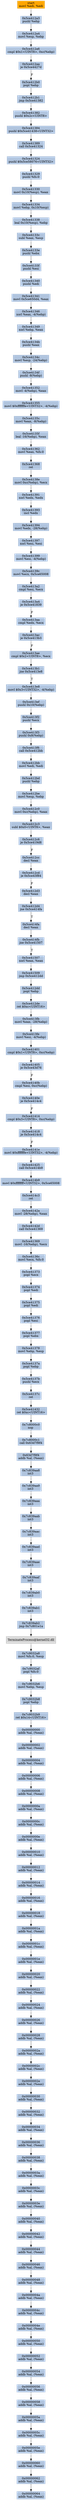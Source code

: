 digraph G {
node[shape=rectangle,style=filled,fillcolor=lightsteelblue,color=lightsteelblue]
bgcolor="transparent"
a0x5ce412a1movl_edi_edi[label="start\nmovl %edi, %edi",color="lightgrey",fillcolor="orange"];
a0x5ce412a3pushl_ebp[label="0x5ce412a3\npushl %ebp"];
a0x5ce412a4movl_esp_ebp[label="0x5ce412a4\nmovl %esp, %ebp"];
a0x5ce412a6cmpl_0x1UINT8_0xcebp_[label="0x5ce412a6\ncmpl $0x1<UINT8>, 0xc(%ebp)"];
a0x5ce412aaje_0x5ce4427d[label="0x5ce412aa\nje 0x5ce4427d"];
a0x5ce412b0popl_ebp[label="0x5ce412b0\npopl %ebp"];
a0x5ce412b1jmp_0x5ce41382[label="0x5ce412b1\njmp 0x5ce41382"];
a0x5ce41382pushl_0x2cUINT8[label="0x5ce41382\npushl $0x2c<UINT8>"];
a0x5ce41384pushl_0x5ce41438UINT32[label="0x5ce41384\npushl $0x5ce41438<UINT32>"];
a0x5ce41389call_0x5ce41324[label="0x5ce41389\ncall 0x5ce41324"];
a0x5ce41324pushl_0x5ce58076UINT32[label="0x5ce41324\npushl $0x5ce58076<UINT32>"];
a0x5ce41329pushl_fs_0[label="0x5ce41329\npushl %fs:0"];
a0x5ce41330movl_0x10esp__eax[label="0x5ce41330\nmovl 0x10(%esp), %eax"];
a0x5ce41334movl_ebp_0x10esp_[label="0x5ce41334\nmovl %ebp, 0x10(%esp)"];
a0x5ce41338leal_0x10esp__ebp[label="0x5ce41338\nleal 0x10(%esp), %ebp"];
a0x5ce4133csubl_eax_esp[label="0x5ce4133c\nsubl %eax, %esp"];
a0x5ce4133epushl_ebx[label="0x5ce4133e\npushl %ebx"];
a0x5ce4133fpushl_esi[label="0x5ce4133f\npushl %esi"];
a0x5ce41340pushl_edi[label="0x5ce41340\npushl %edi"];
a0x5ce41341movl_0x5ce650d4_eax[label="0x5ce41341\nmovl 0x5ce650d4, %eax"];
a0x5ce41346xorl_eax__4ebp_[label="0x5ce41346\nxorl %eax, -4(%ebp)"];
a0x5ce41349xorl_ebp_eax[label="0x5ce41349\nxorl %ebp, %eax"];
a0x5ce4134bpushl_eax[label="0x5ce4134b\npushl %eax"];
a0x5ce4134cmovl_esp__24ebp_[label="0x5ce4134c\nmovl %esp, -24(%ebp)"];
a0x5ce4134fpushl__8ebp_[label="0x5ce4134f\npushl -8(%ebp)"];
a0x5ce41352movl__4ebp__eax[label="0x5ce41352\nmovl -4(%ebp), %eax"];
a0x5ce41355movl_0xfffffffeUINT32__4ebp_[label="0x5ce41355\nmovl $0xfffffffe<UINT32>, -4(%ebp)"];
a0x5ce4135cmovl_eax__8ebp_[label="0x5ce4135c\nmovl %eax, -8(%ebp)"];
a0x5ce4135fleal__16ebp__eax[label="0x5ce4135f\nleal -16(%ebp), %eax"];
a0x5ce41362movl_eax_fs_0[label="0x5ce41362\nmovl %eax, %fs:0"];
a0x5ce41368ret[label="0x5ce41368\nret"];
a0x5ce4138emovl_0xcebp__ecx[label="0x5ce4138e\nmovl 0xc(%ebp), %ecx"];
a0x5ce41391xorl_edx_edx[label="0x5ce41391\nxorl %edx, %edx"];
a0x5ce41393incl_edx[label="0x5ce41393\nincl %edx"];
a0x5ce41394movl_edx__28ebp_[label="0x5ce41394\nmovl %edx, -28(%ebp)"];
a0x5ce41397xorl_esi_esi[label="0x5ce41397\nxorl %esi, %esi"];
a0x5ce41399movl_esi__4ebp_[label="0x5ce41399\nmovl %esi, -4(%ebp)"];
a0x5ce4139cmovl_ecx_0x5ce65008[label="0x5ce4139c\nmovl %ecx, 0x5ce65008"];
a0x5ce413a2cmpl_esi_ecx[label="0x5ce413a2\ncmpl %esi, %ecx"];
a0x5ce413a4je_0x5ce41839[label="0x5ce413a4\nje 0x5ce41839"];
a0x5ce413aacmpl_edx_ecx[label="0x5ce413aa\ncmpl %edx, %ecx"];
a0x5ce413acje_0x5ce413b3[label="0x5ce413ac\nje 0x5ce413b3"];
a0x5ce413aecmpl_0x2UINT8_ecx[label="0x5ce413ae\ncmpl $0x2<UINT8>, %ecx"];
a0x5ce413b1jne_0x5ce413e8[label="0x5ce413b1\njne 0x5ce413e8"];
a0x5ce413e8movl_0x3UINT32__4ebp_[label="0x5ce413e8\nmovl $0x3<UINT32>, -4(%ebp)"];
a0x5ce413efpushl_0x10ebp_[label="0x5ce413ef\npushl 0x10(%ebp)"];
a0x5ce413f2pushl_ecx[label="0x5ce413f2\npushl %ecx"];
a0x5ce413f3pushl_0x8ebp_[label="0x5ce413f3\npushl 0x8(%ebp)"];
a0x5ce413f6call_0x5ce412bb[label="0x5ce413f6\ncall 0x5ce412bb"];
a0x5ce412bbmovl_edi_edi[label="0x5ce412bb\nmovl %edi, %edi"];
a0x5ce412bdpushl_ebp[label="0x5ce412bd\npushl %ebp"];
a0x5ce412bemovl_esp_ebp[label="0x5ce412be\nmovl %esp, %ebp"];
a0x5ce412c0movl_0xcebp__eax[label="0x5ce412c0\nmovl 0xc(%ebp), %eax"];
a0x5ce412c3subl_0x0UINT8_eax[label="0x5ce412c3\nsubl $0x0<UINT8>, %eax"];
a0x5ce412c6je_0x5ce419d8[label="0x5ce412c6\nje 0x5ce419d8"];
a0x5ce412ccdecl_eax[label="0x5ce412cc\ndecl %eax"];
a0x5ce412cdje_0x5ce43f84[label="0x5ce412cd\nje 0x5ce43f84"];
a0x5ce412d3decl_eax[label="0x5ce412d3\ndecl %eax"];
a0x5ce412d4jne_0x5ce414fa[label="0x5ce412d4\njne 0x5ce414fa"];
a0x5ce414fadecl_eax[label="0x5ce414fa\ndecl %eax"];
a0x5ce414fbjne_0x5ce41507[label="0x5ce414fb\njne 0x5ce41507"];
a0x5ce41507xorl_eax_eax[label="0x5ce41507\nxorl %eax, %eax"];
a0x5ce41509jmp_0x5ce412dd[label="0x5ce41509\njmp 0x5ce412dd"];
a0x5ce412ddpopl_ebp[label="0x5ce412dd\npopl %ebp"];
a0x5ce412deret_0xcUINT16[label="0x5ce412de\nret $0xc<UINT16>"];
a0x5ce413fbmovl_eax__28ebp_[label="0x5ce413fb\nmovl %eax, -28(%ebp)"];
a0x5ce413femovl_esi__4ebp_[label="0x5ce413fe\nmovl %esi, -4(%ebp)"];
a0x5ce41401cmpl_0x1UINT8_0xcebp_[label="0x5ce41401\ncmpl $0x1<UINT8>, 0xc(%ebp)"];
a0x5ce41405je_0x5ce43d76[label="0x5ce41405\nje 0x5ce43d76"];
a0x5ce4140bcmpl_esi_0xcebp_[label="0x5ce4140b\ncmpl %esi, 0xc(%ebp)"];
a0x5ce4140eje_0x5ce414c4[label="0x5ce4140e\nje 0x5ce414c4"];
a0x5ce41414cmpl_0x3UINT8_0xcebp_[label="0x5ce41414\ncmpl $0x3<UINT8>, 0xc(%ebp)"];
a0x5ce41418je_0x5ce414c4[label="0x5ce41418\nje 0x5ce414c4"];
a0x5ce4141emovl_0xfffffffeUINT32__4ebp_[label="0x5ce4141e\nmovl $0xfffffffe<UINT32>, -4(%ebp)"];
a0x5ce41425call_0x5ce414b9[label="0x5ce41425\ncall 0x5ce414b9"];
a0x5ce414b9movl_0xffffffffUINT32_0x5ce65008[label="0x5ce414b9\nmovl $0xffffffff<UINT32>, 0x5ce65008"];
a0x5ce414c3ret[label="0x5ce414c3\nret"];
a0x5ce4142amovl__28ebp__eax[label="0x5ce4142a\nmovl -28(%ebp), %eax"];
a0x5ce4142dcall_0x5ce41369[label="0x5ce4142d\ncall 0x5ce41369"];
a0x5ce41369movl__16ebp__ecx[label="0x5ce41369\nmovl -16(%ebp), %ecx"];
a0x5ce4136cmovl_ecx_fs_0[label="0x5ce4136c\nmovl %ecx, %fs:0"];
a0x5ce41373popl_ecx[label="0x5ce41373\npopl %ecx"];
a0x5ce41374popl_edi[label="0x5ce41374\npopl %edi"];
a0x5ce41375popl_edi[label="0x5ce41375\npopl %edi"];
a0x5ce41376popl_esi[label="0x5ce41376\npopl %esi"];
a0x5ce41377popl_ebx[label="0x5ce41377\npopl %ebx"];
a0x5ce41378movl_ebp_esp[label="0x5ce41378\nmovl %ebp, %esp"];
a0x5ce4137apopl_ebp[label="0x5ce4137a\npopl %ebp"];
a0x5ce4137bpushl_ecx[label="0x5ce4137b\npushl %ecx"];
a0x5ce4137cret[label="0x5ce4137c\nret"];
a0x5ce41432ret_0xcUINT16[label="0x5ce41432\nret $0xc<UINT16>"];
a0x7c8000c0nop_[label="0x7c8000c0\nnop "];
a0x7c8000c1call_0x63d7f9f4[label="0x7c8000c1\ncall 0x63d7f9f4"];
a0x63d7f9f4addb_al_eax_[label="0x63d7f9f4\naddb %al, (%eax)"];
a0x7c839aa8int3_[label="0x7c839aa8\nint3 "];
a0x7c839aa9int3_[label="0x7c839aa9\nint3 "];
a0x7c839aaaint3_[label="0x7c839aaa\nint3 "];
a0x7c839aabint3_[label="0x7c839aab\nint3 "];
a0x7c839aacint3_[label="0x7c839aac\nint3 "];
a0x7c839aadint3_[label="0x7c839aad\nint3 "];
a0x7c839aaeint3_[label="0x7c839aae\nint3 "];
a0x7c839aafint3_[label="0x7c839aaf\nint3 "];
a0x7c839ab0int3_[label="0x7c839ab0\nint3 "];
a0x7c839ab1int3_[label="0x7c839ab1\nint3 "];
a0x7c839ab2jmp_0x7c801e1a[label="0x7c839ab2\njmp 0x7c801e1a"];
TerminateProcess_kernel32_dll[label="TerminateProcess@kernel32.dll",color="lightgrey",fillcolor="lightgrey"];
a0x7c9032a8movl_fs_0_esp[label="0x7c9032a8\nmovl %fs:0, %esp"];
a0x7c9032afpopl_fs_0[label="0x7c9032af\npopl %fs:0"];
a0x7c9032b6movl_ebp_esp[label="0x7c9032b6\nmovl %ebp, %esp"];
a0x7c9032b8popl_ebp[label="0x7c9032b8\npopl %ebp"];
a0x7c9032b9ret_0x14UINT16[label="0x7c9032b9\nret $0x14<UINT16>"];
a0x00000000addb_al_eax_[label="0x00000000\naddb %al, (%eax)"];
a0x00000002addb_al_eax_[label="0x00000002\naddb %al, (%eax)"];
a0x00000004addb_al_eax_[label="0x00000004\naddb %al, (%eax)"];
a0x00000006addb_al_eax_[label="0x00000006\naddb %al, (%eax)"];
a0x00000008addb_al_eax_[label="0x00000008\naddb %al, (%eax)"];
a0x0000000aaddb_al_eax_[label="0x0000000a\naddb %al, (%eax)"];
a0x0000000caddb_al_eax_[label="0x0000000c\naddb %al, (%eax)"];
a0x0000000eaddb_al_eax_[label="0x0000000e\naddb %al, (%eax)"];
a0x00000010addb_al_eax_[label="0x00000010\naddb %al, (%eax)"];
a0x00000012addb_al_eax_[label="0x00000012\naddb %al, (%eax)"];
a0x00000014addb_al_eax_[label="0x00000014\naddb %al, (%eax)"];
a0x00000016addb_al_eax_[label="0x00000016\naddb %al, (%eax)"];
a0x00000018addb_al_eax_[label="0x00000018\naddb %al, (%eax)"];
a0x0000001aaddb_al_eax_[label="0x0000001a\naddb %al, (%eax)"];
a0x0000001caddb_al_eax_[label="0x0000001c\naddb %al, (%eax)"];
a0x0000001eaddb_al_eax_[label="0x0000001e\naddb %al, (%eax)"];
a0x00000020addb_al_eax_[label="0x00000020\naddb %al, (%eax)"];
a0x00000022addb_al_eax_[label="0x00000022\naddb %al, (%eax)"];
a0x00000024addb_al_eax_[label="0x00000024\naddb %al, (%eax)"];
a0x00000026addb_al_eax_[label="0x00000026\naddb %al, (%eax)"];
a0x00000028addb_al_eax_[label="0x00000028\naddb %al, (%eax)"];
a0x0000002aaddb_al_eax_[label="0x0000002a\naddb %al, (%eax)"];
a0x0000002caddb_al_eax_[label="0x0000002c\naddb %al, (%eax)"];
a0x0000002eaddb_al_eax_[label="0x0000002e\naddb %al, (%eax)"];
a0x00000030addb_al_eax_[label="0x00000030\naddb %al, (%eax)"];
a0x00000032addb_al_eax_[label="0x00000032\naddb %al, (%eax)"];
a0x00000034addb_al_eax_[label="0x00000034\naddb %al, (%eax)"];
a0x00000036addb_al_eax_[label="0x00000036\naddb %al, (%eax)"];
a0x00000038addb_al_eax_[label="0x00000038\naddb %al, (%eax)"];
a0x0000003aaddb_al_eax_[label="0x0000003a\naddb %al, (%eax)"];
a0x0000003caddb_al_eax_[label="0x0000003c\naddb %al, (%eax)"];
a0x0000003eaddb_al_eax_[label="0x0000003e\naddb %al, (%eax)"];
a0x00000040addb_al_eax_[label="0x00000040\naddb %al, (%eax)"];
a0x00000042addb_al_eax_[label="0x00000042\naddb %al, (%eax)"];
a0x00000044addb_al_eax_[label="0x00000044\naddb %al, (%eax)"];
a0x00000046addb_al_eax_[label="0x00000046\naddb %al, (%eax)"];
a0x00000048addb_al_eax_[label="0x00000048\naddb %al, (%eax)"];
a0x0000004aaddb_al_eax_[label="0x0000004a\naddb %al, (%eax)"];
a0x0000004caddb_al_eax_[label="0x0000004c\naddb %al, (%eax)"];
a0x0000004eaddb_al_eax_[label="0x0000004e\naddb %al, (%eax)"];
a0x00000050addb_al_eax_[label="0x00000050\naddb %al, (%eax)"];
a0x00000052addb_al_eax_[label="0x00000052\naddb %al, (%eax)"];
a0x00000054addb_al_eax_[label="0x00000054\naddb %al, (%eax)"];
a0x00000056addb_al_eax_[label="0x00000056\naddb %al, (%eax)"];
a0x00000058addb_al_eax_[label="0x00000058\naddb %al, (%eax)"];
a0x0000005aaddb_al_eax_[label="0x0000005a\naddb %al, (%eax)"];
a0x0000005caddb_al_eax_[label="0x0000005c\naddb %al, (%eax)"];
a0x0000005eaddb_al_eax_[label="0x0000005e\naddb %al, (%eax)"];
a0x00000060addb_al_eax_[label="0x00000060\naddb %al, (%eax)"];
a0x00000062addb_al_eax_[label="0x00000062\naddb %al, (%eax)"];
a0x00000064addb_al_eax_[label="0x00000064\naddb %al, (%eax)"];
a0x5ce412a1movl_edi_edi -> a0x5ce412a3pushl_ebp [color="#000000"];
a0x5ce412a3pushl_ebp -> a0x5ce412a4movl_esp_ebp [color="#000000"];
a0x5ce412a4movl_esp_ebp -> a0x5ce412a6cmpl_0x1UINT8_0xcebp_ [color="#000000"];
a0x5ce412a6cmpl_0x1UINT8_0xcebp_ -> a0x5ce412aaje_0x5ce4427d [color="#000000"];
a0x5ce412aaje_0x5ce4427d -> a0x5ce412b0popl_ebp [color="#000000",label="F"];
a0x5ce412b0popl_ebp -> a0x5ce412b1jmp_0x5ce41382 [color="#000000"];
a0x5ce412b1jmp_0x5ce41382 -> a0x5ce41382pushl_0x2cUINT8 [color="#000000"];
a0x5ce41382pushl_0x2cUINT8 -> a0x5ce41384pushl_0x5ce41438UINT32 [color="#000000"];
a0x5ce41384pushl_0x5ce41438UINT32 -> a0x5ce41389call_0x5ce41324 [color="#000000"];
a0x5ce41389call_0x5ce41324 -> a0x5ce41324pushl_0x5ce58076UINT32 [color="#000000"];
a0x5ce41324pushl_0x5ce58076UINT32 -> a0x5ce41329pushl_fs_0 [color="#000000"];
a0x5ce41329pushl_fs_0 -> a0x5ce41330movl_0x10esp__eax [color="#000000"];
a0x5ce41330movl_0x10esp__eax -> a0x5ce41334movl_ebp_0x10esp_ [color="#000000"];
a0x5ce41334movl_ebp_0x10esp_ -> a0x5ce41338leal_0x10esp__ebp [color="#000000"];
a0x5ce41338leal_0x10esp__ebp -> a0x5ce4133csubl_eax_esp [color="#000000"];
a0x5ce4133csubl_eax_esp -> a0x5ce4133epushl_ebx [color="#000000"];
a0x5ce4133epushl_ebx -> a0x5ce4133fpushl_esi [color="#000000"];
a0x5ce4133fpushl_esi -> a0x5ce41340pushl_edi [color="#000000"];
a0x5ce41340pushl_edi -> a0x5ce41341movl_0x5ce650d4_eax [color="#000000"];
a0x5ce41341movl_0x5ce650d4_eax -> a0x5ce41346xorl_eax__4ebp_ [color="#000000"];
a0x5ce41346xorl_eax__4ebp_ -> a0x5ce41349xorl_ebp_eax [color="#000000"];
a0x5ce41349xorl_ebp_eax -> a0x5ce4134bpushl_eax [color="#000000"];
a0x5ce4134bpushl_eax -> a0x5ce4134cmovl_esp__24ebp_ [color="#000000"];
a0x5ce4134cmovl_esp__24ebp_ -> a0x5ce4134fpushl__8ebp_ [color="#000000"];
a0x5ce4134fpushl__8ebp_ -> a0x5ce41352movl__4ebp__eax [color="#000000"];
a0x5ce41352movl__4ebp__eax -> a0x5ce41355movl_0xfffffffeUINT32__4ebp_ [color="#000000"];
a0x5ce41355movl_0xfffffffeUINT32__4ebp_ -> a0x5ce4135cmovl_eax__8ebp_ [color="#000000"];
a0x5ce4135cmovl_eax__8ebp_ -> a0x5ce4135fleal__16ebp__eax [color="#000000"];
a0x5ce4135fleal__16ebp__eax -> a0x5ce41362movl_eax_fs_0 [color="#000000"];
a0x5ce41362movl_eax_fs_0 -> a0x5ce41368ret [color="#000000"];
a0x5ce41368ret -> a0x5ce4138emovl_0xcebp__ecx [color="#000000"];
a0x5ce4138emovl_0xcebp__ecx -> a0x5ce41391xorl_edx_edx [color="#000000"];
a0x5ce41391xorl_edx_edx -> a0x5ce41393incl_edx [color="#000000"];
a0x5ce41393incl_edx -> a0x5ce41394movl_edx__28ebp_ [color="#000000"];
a0x5ce41394movl_edx__28ebp_ -> a0x5ce41397xorl_esi_esi [color="#000000"];
a0x5ce41397xorl_esi_esi -> a0x5ce41399movl_esi__4ebp_ [color="#000000"];
a0x5ce41399movl_esi__4ebp_ -> a0x5ce4139cmovl_ecx_0x5ce65008 [color="#000000"];
a0x5ce4139cmovl_ecx_0x5ce65008 -> a0x5ce413a2cmpl_esi_ecx [color="#000000"];
a0x5ce413a2cmpl_esi_ecx -> a0x5ce413a4je_0x5ce41839 [color="#000000"];
a0x5ce413a4je_0x5ce41839 -> a0x5ce413aacmpl_edx_ecx [color="#000000",label="F"];
a0x5ce413aacmpl_edx_ecx -> a0x5ce413acje_0x5ce413b3 [color="#000000"];
a0x5ce413acje_0x5ce413b3 -> a0x5ce413aecmpl_0x2UINT8_ecx [color="#000000",label="F"];
a0x5ce413aecmpl_0x2UINT8_ecx -> a0x5ce413b1jne_0x5ce413e8 [color="#000000"];
a0x5ce413b1jne_0x5ce413e8 -> a0x5ce413e8movl_0x3UINT32__4ebp_ [color="#000000",label="T"];
a0x5ce413e8movl_0x3UINT32__4ebp_ -> a0x5ce413efpushl_0x10ebp_ [color="#000000"];
a0x5ce413efpushl_0x10ebp_ -> a0x5ce413f2pushl_ecx [color="#000000"];
a0x5ce413f2pushl_ecx -> a0x5ce413f3pushl_0x8ebp_ [color="#000000"];
a0x5ce413f3pushl_0x8ebp_ -> a0x5ce413f6call_0x5ce412bb [color="#000000"];
a0x5ce413f6call_0x5ce412bb -> a0x5ce412bbmovl_edi_edi [color="#000000"];
a0x5ce412bbmovl_edi_edi -> a0x5ce412bdpushl_ebp [color="#000000"];
a0x5ce412bdpushl_ebp -> a0x5ce412bemovl_esp_ebp [color="#000000"];
a0x5ce412bemovl_esp_ebp -> a0x5ce412c0movl_0xcebp__eax [color="#000000"];
a0x5ce412c0movl_0xcebp__eax -> a0x5ce412c3subl_0x0UINT8_eax [color="#000000"];
a0x5ce412c3subl_0x0UINT8_eax -> a0x5ce412c6je_0x5ce419d8 [color="#000000"];
a0x5ce412c6je_0x5ce419d8 -> a0x5ce412ccdecl_eax [color="#000000",label="F"];
a0x5ce412ccdecl_eax -> a0x5ce412cdje_0x5ce43f84 [color="#000000"];
a0x5ce412cdje_0x5ce43f84 -> a0x5ce412d3decl_eax [color="#000000",label="F"];
a0x5ce412d3decl_eax -> a0x5ce412d4jne_0x5ce414fa [color="#000000"];
a0x5ce412d4jne_0x5ce414fa -> a0x5ce414fadecl_eax [color="#000000",label="T"];
a0x5ce414fadecl_eax -> a0x5ce414fbjne_0x5ce41507 [color="#000000"];
a0x5ce414fbjne_0x5ce41507 -> a0x5ce41507xorl_eax_eax [color="#000000",label="T"];
a0x5ce41507xorl_eax_eax -> a0x5ce41509jmp_0x5ce412dd [color="#000000"];
a0x5ce41509jmp_0x5ce412dd -> a0x5ce412ddpopl_ebp [color="#000000"];
a0x5ce412ddpopl_ebp -> a0x5ce412deret_0xcUINT16 [color="#000000"];
a0x5ce412deret_0xcUINT16 -> a0x5ce413fbmovl_eax__28ebp_ [color="#000000"];
a0x5ce413fbmovl_eax__28ebp_ -> a0x5ce413femovl_esi__4ebp_ [color="#000000"];
a0x5ce413femovl_esi__4ebp_ -> a0x5ce41401cmpl_0x1UINT8_0xcebp_ [color="#000000"];
a0x5ce41401cmpl_0x1UINT8_0xcebp_ -> a0x5ce41405je_0x5ce43d76 [color="#000000"];
a0x5ce41405je_0x5ce43d76 -> a0x5ce4140bcmpl_esi_0xcebp_ [color="#000000",label="F"];
a0x5ce4140bcmpl_esi_0xcebp_ -> a0x5ce4140eje_0x5ce414c4 [color="#000000"];
a0x5ce4140eje_0x5ce414c4 -> a0x5ce41414cmpl_0x3UINT8_0xcebp_ [color="#000000",label="F"];
a0x5ce41414cmpl_0x3UINT8_0xcebp_ -> a0x5ce41418je_0x5ce414c4 [color="#000000"];
a0x5ce41418je_0x5ce414c4 -> a0x5ce4141emovl_0xfffffffeUINT32__4ebp_ [color="#000000",label="F"];
a0x5ce4141emovl_0xfffffffeUINT32__4ebp_ -> a0x5ce41425call_0x5ce414b9 [color="#000000"];
a0x5ce41425call_0x5ce414b9 -> a0x5ce414b9movl_0xffffffffUINT32_0x5ce65008 [color="#000000"];
a0x5ce414b9movl_0xffffffffUINT32_0x5ce65008 -> a0x5ce414c3ret [color="#000000"];
a0x5ce414c3ret -> a0x5ce4142amovl__28ebp__eax [color="#000000"];
a0x5ce4142amovl__28ebp__eax -> a0x5ce4142dcall_0x5ce41369 [color="#000000"];
a0x5ce4142dcall_0x5ce41369 -> a0x5ce41369movl__16ebp__ecx [color="#000000"];
a0x5ce41369movl__16ebp__ecx -> a0x5ce4136cmovl_ecx_fs_0 [color="#000000"];
a0x5ce4136cmovl_ecx_fs_0 -> a0x5ce41373popl_ecx [color="#000000"];
a0x5ce41373popl_ecx -> a0x5ce41374popl_edi [color="#000000"];
a0x5ce41374popl_edi -> a0x5ce41375popl_edi [color="#000000"];
a0x5ce41375popl_edi -> a0x5ce41376popl_esi [color="#000000"];
a0x5ce41376popl_esi -> a0x5ce41377popl_ebx [color="#000000"];
a0x5ce41377popl_ebx -> a0x5ce41378movl_ebp_esp [color="#000000"];
a0x5ce41378movl_ebp_esp -> a0x5ce4137apopl_ebp [color="#000000"];
a0x5ce4137apopl_ebp -> a0x5ce4137bpushl_ecx [color="#000000"];
a0x5ce4137bpushl_ecx -> a0x5ce4137cret [color="#000000"];
a0x5ce4137cret -> a0x5ce41432ret_0xcUINT16 [color="#000000"];
a0x5ce41432ret_0xcUINT16 -> a0x7c8000c0nop_ [color="#000000"];
a0x7c8000c0nop_ -> a0x7c8000c1call_0x63d7f9f4 [color="#000000"];
a0x7c8000c1call_0x63d7f9f4 -> a0x63d7f9f4addb_al_eax_ [color="#000000"];
a0x63d7f9f4addb_al_eax_ -> a0x7c839aa8int3_ [color="#000000"];
a0x7c839aa8int3_ -> a0x7c839aa9int3_ [color="#000000"];
a0x7c839aa9int3_ -> a0x7c839aaaint3_ [color="#000000"];
a0x7c839aaaint3_ -> a0x7c839aabint3_ [color="#000000"];
a0x7c839aabint3_ -> a0x7c839aacint3_ [color="#000000"];
a0x7c839aacint3_ -> a0x7c839aadint3_ [color="#000000"];
a0x7c839aadint3_ -> a0x7c839aaeint3_ [color="#000000"];
a0x7c839aaeint3_ -> a0x7c839aafint3_ [color="#000000"];
a0x7c839aafint3_ -> a0x7c839ab0int3_ [color="#000000"];
a0x7c839ab0int3_ -> a0x7c839ab1int3_ [color="#000000"];
a0x7c839ab1int3_ -> a0x7c839ab2jmp_0x7c801e1a [color="#000000"];
a0x7c839ab2jmp_0x7c801e1a -> TerminateProcess_kernel32_dll [color="#000000"];
TerminateProcess_kernel32_dll -> a0x7c9032a8movl_fs_0_esp [color="#000000"];
a0x7c9032a8movl_fs_0_esp -> a0x7c9032afpopl_fs_0 [color="#000000"];
a0x7c9032afpopl_fs_0 -> a0x7c9032b6movl_ebp_esp [color="#000000"];
a0x7c9032b6movl_ebp_esp -> a0x7c9032b8popl_ebp [color="#000000"];
a0x7c9032b8popl_ebp -> a0x7c9032b9ret_0x14UINT16 [color="#000000"];
a0x7c9032b9ret_0x14UINT16 -> a0x00000000addb_al_eax_ [color="#000000"];
a0x00000000addb_al_eax_ -> a0x00000002addb_al_eax_ [color="#000000"];
a0x00000002addb_al_eax_ -> a0x00000004addb_al_eax_ [color="#000000"];
a0x00000004addb_al_eax_ -> a0x00000006addb_al_eax_ [color="#000000"];
a0x00000006addb_al_eax_ -> a0x00000008addb_al_eax_ [color="#000000"];
a0x00000008addb_al_eax_ -> a0x0000000aaddb_al_eax_ [color="#000000"];
a0x0000000aaddb_al_eax_ -> a0x0000000caddb_al_eax_ [color="#000000"];
a0x0000000caddb_al_eax_ -> a0x0000000eaddb_al_eax_ [color="#000000"];
a0x0000000eaddb_al_eax_ -> a0x00000010addb_al_eax_ [color="#000000"];
a0x00000010addb_al_eax_ -> a0x00000012addb_al_eax_ [color="#000000"];
a0x00000012addb_al_eax_ -> a0x00000014addb_al_eax_ [color="#000000"];
a0x00000014addb_al_eax_ -> a0x00000016addb_al_eax_ [color="#000000"];
a0x00000016addb_al_eax_ -> a0x00000018addb_al_eax_ [color="#000000"];
a0x00000018addb_al_eax_ -> a0x0000001aaddb_al_eax_ [color="#000000"];
a0x0000001aaddb_al_eax_ -> a0x0000001caddb_al_eax_ [color="#000000"];
a0x0000001caddb_al_eax_ -> a0x0000001eaddb_al_eax_ [color="#000000"];
a0x0000001eaddb_al_eax_ -> a0x00000020addb_al_eax_ [color="#000000"];
a0x00000020addb_al_eax_ -> a0x00000022addb_al_eax_ [color="#000000"];
a0x00000022addb_al_eax_ -> a0x00000024addb_al_eax_ [color="#000000"];
a0x00000024addb_al_eax_ -> a0x00000026addb_al_eax_ [color="#000000"];
a0x00000026addb_al_eax_ -> a0x00000028addb_al_eax_ [color="#000000"];
a0x00000028addb_al_eax_ -> a0x0000002aaddb_al_eax_ [color="#000000"];
a0x0000002aaddb_al_eax_ -> a0x0000002caddb_al_eax_ [color="#000000"];
a0x0000002caddb_al_eax_ -> a0x0000002eaddb_al_eax_ [color="#000000"];
a0x0000002eaddb_al_eax_ -> a0x00000030addb_al_eax_ [color="#000000"];
a0x00000030addb_al_eax_ -> a0x00000032addb_al_eax_ [color="#000000"];
a0x00000032addb_al_eax_ -> a0x00000034addb_al_eax_ [color="#000000"];
a0x00000034addb_al_eax_ -> a0x00000036addb_al_eax_ [color="#000000"];
a0x00000036addb_al_eax_ -> a0x00000038addb_al_eax_ [color="#000000"];
a0x00000038addb_al_eax_ -> a0x0000003aaddb_al_eax_ [color="#000000"];
a0x0000003aaddb_al_eax_ -> a0x0000003caddb_al_eax_ [color="#000000"];
a0x0000003caddb_al_eax_ -> a0x0000003eaddb_al_eax_ [color="#000000"];
a0x0000003eaddb_al_eax_ -> a0x00000040addb_al_eax_ [color="#000000"];
a0x00000040addb_al_eax_ -> a0x00000042addb_al_eax_ [color="#000000"];
a0x00000042addb_al_eax_ -> a0x00000044addb_al_eax_ [color="#000000"];
a0x00000044addb_al_eax_ -> a0x00000046addb_al_eax_ [color="#000000"];
a0x00000046addb_al_eax_ -> a0x00000048addb_al_eax_ [color="#000000"];
a0x00000048addb_al_eax_ -> a0x0000004aaddb_al_eax_ [color="#000000"];
a0x0000004aaddb_al_eax_ -> a0x0000004caddb_al_eax_ [color="#000000"];
a0x0000004caddb_al_eax_ -> a0x0000004eaddb_al_eax_ [color="#000000"];
a0x0000004eaddb_al_eax_ -> a0x00000050addb_al_eax_ [color="#000000"];
a0x00000050addb_al_eax_ -> a0x00000052addb_al_eax_ [color="#000000"];
a0x00000052addb_al_eax_ -> a0x00000054addb_al_eax_ [color="#000000"];
a0x00000054addb_al_eax_ -> a0x00000056addb_al_eax_ [color="#000000"];
a0x00000056addb_al_eax_ -> a0x00000058addb_al_eax_ [color="#000000"];
a0x00000058addb_al_eax_ -> a0x0000005aaddb_al_eax_ [color="#000000"];
a0x0000005aaddb_al_eax_ -> a0x0000005caddb_al_eax_ [color="#000000"];
a0x0000005caddb_al_eax_ -> a0x0000005eaddb_al_eax_ [color="#000000"];
a0x0000005eaddb_al_eax_ -> a0x00000060addb_al_eax_ [color="#000000"];
a0x00000060addb_al_eax_ -> a0x00000062addb_al_eax_ [color="#000000"];
a0x00000062addb_al_eax_ -> a0x00000064addb_al_eax_ [color="#000000"];
}
